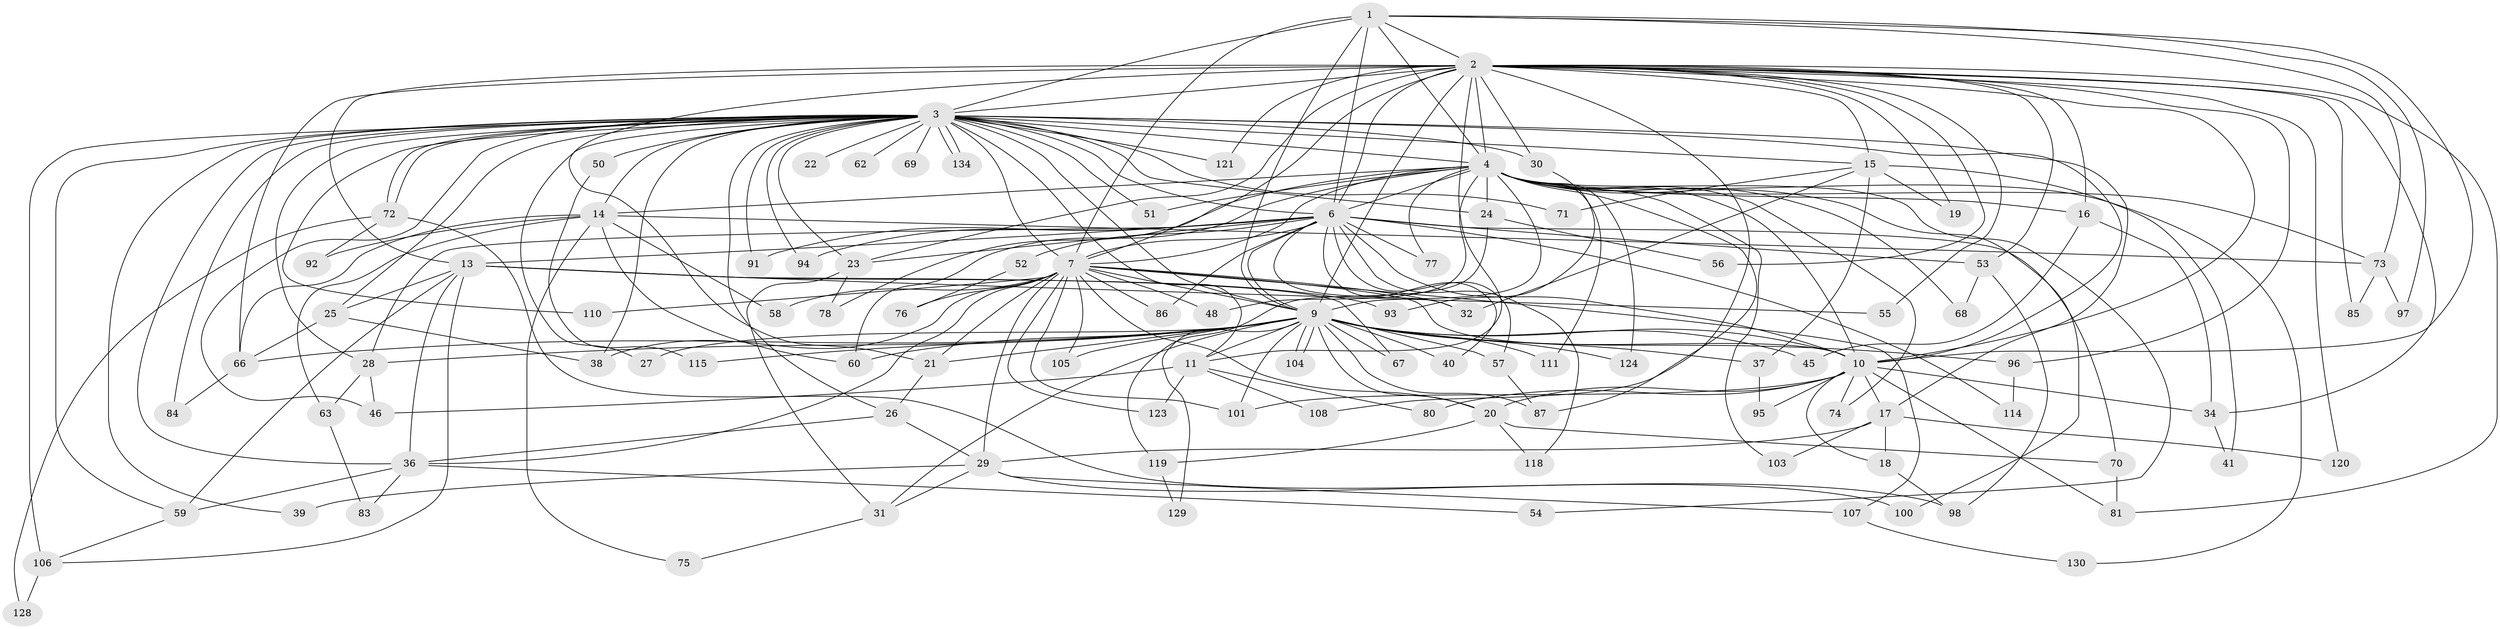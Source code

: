 // Generated by graph-tools (version 1.1) at 2025/51/02/27/25 19:51:44]
// undirected, 102 vertices, 234 edges
graph export_dot {
graph [start="1"]
  node [color=gray90,style=filled];
  1 [super="+82"];
  2 [super="+8"];
  3 [super="+5"];
  4 [super="+88"];
  6 [super="+12"];
  7 [super="+131"];
  9 [super="+116"];
  10 [super="+117"];
  11 [super="+49"];
  13 [super="+126"];
  14 [super="+102"];
  15 [super="+65"];
  16;
  17 [super="+44"];
  18;
  19;
  20 [super="+33"];
  21 [super="+132"];
  22;
  23 [super="+47"];
  24 [super="+122"];
  25;
  26 [super="+127"];
  27;
  28;
  29 [super="+35"];
  30;
  31 [super="+43"];
  32;
  34 [super="+113"];
  36 [super="+42"];
  37;
  38;
  39;
  40;
  41;
  45;
  46 [super="+61"];
  48;
  50;
  51;
  52;
  53;
  54;
  55;
  56;
  57;
  58;
  59 [super="+64"];
  60 [super="+109"];
  62;
  63;
  66 [super="+79"];
  67;
  68;
  69;
  70;
  71;
  72;
  73;
  74;
  75;
  76;
  77;
  78;
  80;
  81 [super="+90"];
  83;
  84 [super="+89"];
  85;
  86;
  87 [super="+99"];
  91;
  92;
  93;
  94;
  95;
  96;
  97;
  98 [super="+112"];
  100;
  101 [super="+133"];
  103;
  104;
  105;
  106 [super="+125"];
  107;
  108;
  110;
  111;
  114;
  115;
  118;
  119;
  120;
  121;
  123;
  124;
  128;
  129;
  130;
  134;
  1 -- 2 [weight=2];
  1 -- 3 [weight=2];
  1 -- 4;
  1 -- 6;
  1 -- 7;
  1 -- 9 [weight=2];
  1 -- 10;
  1 -- 73;
  1 -- 97;
  2 -- 3 [weight=4];
  2 -- 4 [weight=2];
  2 -- 6 [weight=2];
  2 -- 7 [weight=2];
  2 -- 9 [weight=2];
  2 -- 10 [weight=2];
  2 -- 21;
  2 -- 23;
  2 -- 53;
  2 -- 55;
  2 -- 56 [weight=2];
  2 -- 81;
  2 -- 85;
  2 -- 96;
  2 -- 120;
  2 -- 121;
  2 -- 13;
  2 -- 15;
  2 -- 16;
  2 -- 19;
  2 -- 30;
  2 -- 34;
  2 -- 108;
  2 -- 11;
  2 -- 66;
  3 -- 4 [weight=2];
  3 -- 6 [weight=2];
  3 -- 7 [weight=2];
  3 -- 9 [weight=2];
  3 -- 10 [weight=2];
  3 -- 14;
  3 -- 15;
  3 -- 17 [weight=2];
  3 -- 22 [weight=2];
  3 -- 23;
  3 -- 24;
  3 -- 30;
  3 -- 46;
  3 -- 50 [weight=2];
  3 -- 59;
  3 -- 69 [weight=2];
  3 -- 72;
  3 -- 72;
  3 -- 91;
  3 -- 121;
  3 -- 134;
  3 -- 134;
  3 -- 11;
  3 -- 71;
  3 -- 84 [weight=2];
  3 -- 25;
  3 -- 26;
  3 -- 27;
  3 -- 28;
  3 -- 94;
  3 -- 38;
  3 -- 39;
  3 -- 106 [weight=2];
  3 -- 110;
  3 -- 51;
  3 -- 62;
  3 -- 36;
  4 -- 6;
  4 -- 7;
  4 -- 9;
  4 -- 10;
  4 -- 14;
  4 -- 16;
  4 -- 24;
  4 -- 48;
  4 -- 51;
  4 -- 54;
  4 -- 60;
  4 -- 68;
  4 -- 74;
  4 -- 77;
  4 -- 78;
  4 -- 87;
  4 -- 100;
  4 -- 103;
  4 -- 111;
  4 -- 124;
  4 -- 130;
  4 -- 73;
  6 -- 7;
  6 -- 9;
  6 -- 10;
  6 -- 13;
  6 -- 28;
  6 -- 32;
  6 -- 52 [weight=2];
  6 -- 53;
  6 -- 57;
  6 -- 70;
  6 -- 77;
  6 -- 86;
  6 -- 91;
  6 -- 94;
  6 -- 114;
  6 -- 118;
  6 -- 40;
  6 -- 23;
  7 -- 9;
  7 -- 10;
  7 -- 21;
  7 -- 29;
  7 -- 32;
  7 -- 36;
  7 -- 48;
  7 -- 58;
  7 -- 76;
  7 -- 86;
  7 -- 101;
  7 -- 105;
  7 -- 107;
  7 -- 110;
  7 -- 123;
  7 -- 38;
  7 -- 20;
  9 -- 10;
  9 -- 11;
  9 -- 20;
  9 -- 27;
  9 -- 31;
  9 -- 37;
  9 -- 40;
  9 -- 45;
  9 -- 57;
  9 -- 60;
  9 -- 66;
  9 -- 67;
  9 -- 96;
  9 -- 104;
  9 -- 104;
  9 -- 105;
  9 -- 111;
  9 -- 115;
  9 -- 124;
  9 -- 129;
  9 -- 28;
  9 -- 87;
  9 -- 21;
  9 -- 101;
  10 -- 17;
  10 -- 18;
  10 -- 20 [weight=2];
  10 -- 34;
  10 -- 74;
  10 -- 80;
  10 -- 81;
  10 -- 95;
  10 -- 101;
  11 -- 80;
  11 -- 123;
  11 -- 108;
  11 -- 46;
  13 -- 25;
  13 -- 36;
  13 -- 55;
  13 -- 67;
  13 -- 93;
  13 -- 59;
  13 -- 106;
  14 -- 58;
  14 -- 63;
  14 -- 73;
  14 -- 75;
  14 -- 92;
  14 -- 66;
  14 -- 60;
  15 -- 19;
  15 -- 37;
  15 -- 41;
  15 -- 32;
  15 -- 71;
  16 -- 45;
  16 -- 34;
  17 -- 18;
  17 -- 103;
  17 -- 120;
  17 -- 29;
  18 -- 98;
  20 -- 70;
  20 -- 118;
  20 -- 119;
  21 -- 26;
  23 -- 78;
  23 -- 31;
  24 -- 119;
  24 -- 56;
  25 -- 38;
  25 -- 66;
  26 -- 29;
  26 -- 36;
  28 -- 46;
  28 -- 63;
  29 -- 31;
  29 -- 39;
  29 -- 100;
  29 -- 107;
  30 -- 93;
  31 -- 75;
  34 -- 41;
  36 -- 54;
  36 -- 59;
  36 -- 83;
  37 -- 95;
  50 -- 115;
  52 -- 76;
  53 -- 68;
  53 -- 98;
  57 -- 87;
  59 -- 106;
  63 -- 83;
  66 -- 84;
  70 -- 81;
  72 -- 92;
  72 -- 98;
  72 -- 128;
  73 -- 85;
  73 -- 97;
  96 -- 114;
  106 -- 128;
  107 -- 130;
  119 -- 129;
}

